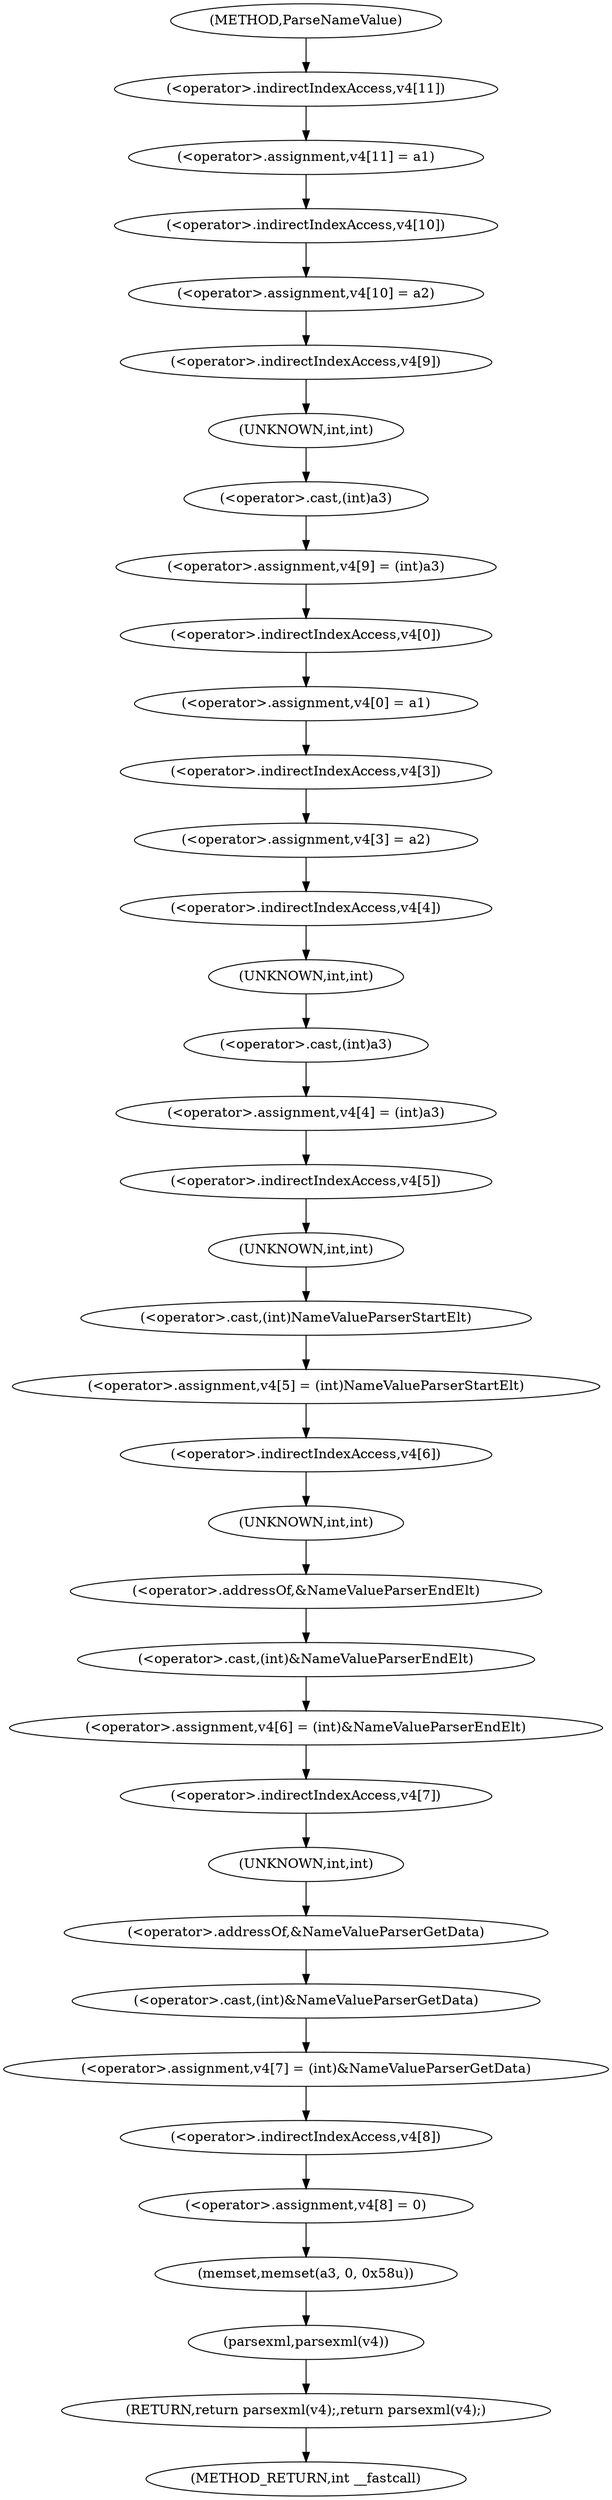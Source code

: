 digraph ParseNameValue {  
"1000108" [label = "(<operator>.assignment,v4[11] = a1)" ]
"1000109" [label = "(<operator>.indirectIndexAccess,v4[11])" ]
"1000113" [label = "(<operator>.assignment,v4[10] = a2)" ]
"1000114" [label = "(<operator>.indirectIndexAccess,v4[10])" ]
"1000118" [label = "(<operator>.assignment,v4[9] = (int)a3)" ]
"1000119" [label = "(<operator>.indirectIndexAccess,v4[9])" ]
"1000122" [label = "(<operator>.cast,(int)a3)" ]
"1000123" [label = "(UNKNOWN,int,int)" ]
"1000125" [label = "(<operator>.assignment,v4[0] = a1)" ]
"1000126" [label = "(<operator>.indirectIndexAccess,v4[0])" ]
"1000130" [label = "(<operator>.assignment,v4[3] = a2)" ]
"1000131" [label = "(<operator>.indirectIndexAccess,v4[3])" ]
"1000135" [label = "(<operator>.assignment,v4[4] = (int)a3)" ]
"1000136" [label = "(<operator>.indirectIndexAccess,v4[4])" ]
"1000139" [label = "(<operator>.cast,(int)a3)" ]
"1000140" [label = "(UNKNOWN,int,int)" ]
"1000142" [label = "(<operator>.assignment,v4[5] = (int)NameValueParserStartElt)" ]
"1000143" [label = "(<operator>.indirectIndexAccess,v4[5])" ]
"1000146" [label = "(<operator>.cast,(int)NameValueParserStartElt)" ]
"1000147" [label = "(UNKNOWN,int,int)" ]
"1000149" [label = "(<operator>.assignment,v4[6] = (int)&NameValueParserEndElt)" ]
"1000150" [label = "(<operator>.indirectIndexAccess,v4[6])" ]
"1000153" [label = "(<operator>.cast,(int)&NameValueParserEndElt)" ]
"1000154" [label = "(UNKNOWN,int,int)" ]
"1000155" [label = "(<operator>.addressOf,&NameValueParserEndElt)" ]
"1000157" [label = "(<operator>.assignment,v4[7] = (int)&NameValueParserGetData)" ]
"1000158" [label = "(<operator>.indirectIndexAccess,v4[7])" ]
"1000161" [label = "(<operator>.cast,(int)&NameValueParserGetData)" ]
"1000162" [label = "(UNKNOWN,int,int)" ]
"1000163" [label = "(<operator>.addressOf,&NameValueParserGetData)" ]
"1000165" [label = "(<operator>.assignment,v4[8] = 0)" ]
"1000166" [label = "(<operator>.indirectIndexAccess,v4[8])" ]
"1000170" [label = "(memset,memset(a3, 0, 0x58u))" ]
"1000174" [label = "(RETURN,return parsexml(v4);,return parsexml(v4);)" ]
"1000175" [label = "(parsexml,parsexml(v4))" ]
"1000102" [label = "(METHOD,ParseNameValue)" ]
"1000177" [label = "(METHOD_RETURN,int __fastcall)" ]
  "1000108" -> "1000114" 
  "1000109" -> "1000108" 
  "1000113" -> "1000119" 
  "1000114" -> "1000113" 
  "1000118" -> "1000126" 
  "1000119" -> "1000123" 
  "1000122" -> "1000118" 
  "1000123" -> "1000122" 
  "1000125" -> "1000131" 
  "1000126" -> "1000125" 
  "1000130" -> "1000136" 
  "1000131" -> "1000130" 
  "1000135" -> "1000143" 
  "1000136" -> "1000140" 
  "1000139" -> "1000135" 
  "1000140" -> "1000139" 
  "1000142" -> "1000150" 
  "1000143" -> "1000147" 
  "1000146" -> "1000142" 
  "1000147" -> "1000146" 
  "1000149" -> "1000158" 
  "1000150" -> "1000154" 
  "1000153" -> "1000149" 
  "1000154" -> "1000155" 
  "1000155" -> "1000153" 
  "1000157" -> "1000166" 
  "1000158" -> "1000162" 
  "1000161" -> "1000157" 
  "1000162" -> "1000163" 
  "1000163" -> "1000161" 
  "1000165" -> "1000170" 
  "1000166" -> "1000165" 
  "1000170" -> "1000175" 
  "1000174" -> "1000177" 
  "1000175" -> "1000174" 
  "1000102" -> "1000109" 
}
